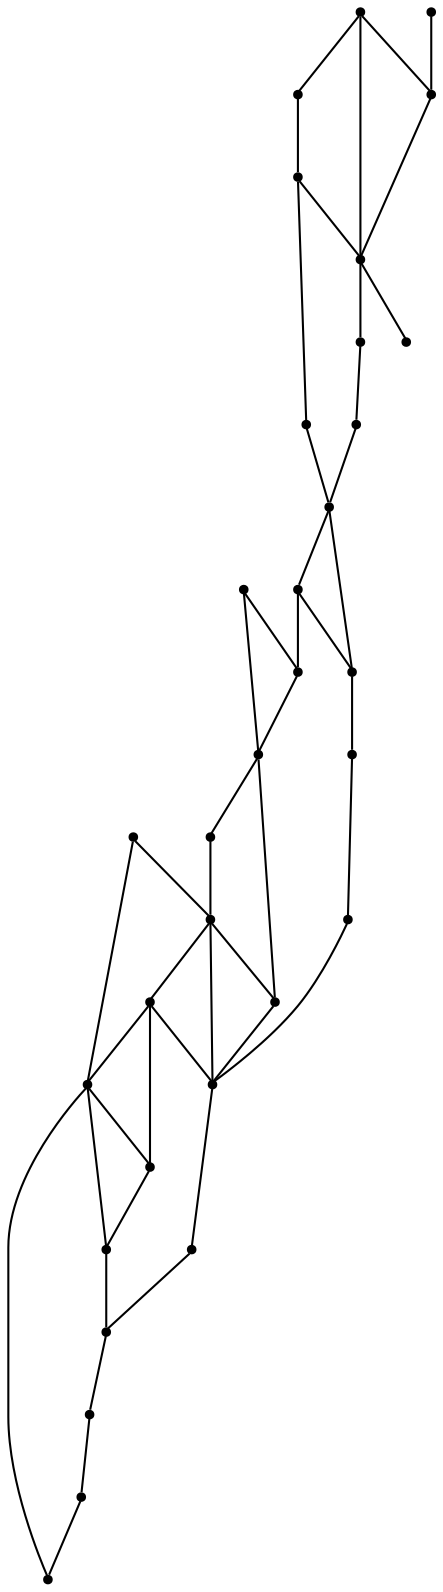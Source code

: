 graph {
  node [shape=point,comment="{\"directed\":false,\"doi\":\"10.1007/3-540-36151-0_4\",\"figure\":\"1\"}"]

  v0 [pos="1264.6583557128906,363.710641860962"]
  v1 [pos="1136.745834350586,363.7981255849204"]
  v2 [pos="1392.4083709716797,363.710641860962"]
  v3 [pos="1520.1583862304688,363.710641860962"]
  v4 [pos="1648.0333964029949,363.710641860962"]
  v5 [pos="1648.0333964029949,619.4606622060141"]
  v6 [pos="1520.1583862304688,491.7107741038006"]
  v7 [pos="1520.1583862304688,619.4606622060141"]
  v8 [pos="1392.4083709716797,491.7107741038006"]
  v9 [pos="1264.6583557128906,491.7107741038006"]
  v10 [pos="1264.574940999349,619.4522698720298"]
  v11 [pos="1392.4083709716797,619.4606622060141"]
  v12 [pos="1136.6583506266277,491.7107741038006"]
  v13 [pos="1008.9083194732667,363.710641860962"]
  v14 [pos="1008.9083194732666,491.7107741038006"]
  v15 [pos="881.1583677927654,491.7107741038006"]
  v16 [pos="881.0916582743328,363.7981255849204"]
  v17 [pos="1136.6583506266277,619.4606622060141"]
  v18 [pos="1008.9083194732667,619.4606622060141"]
  v19 [pos="881.1583677927654,619.4606622060141"]
  v20 [pos="753.2833576202393,363.710641860962"]
  v21 [pos="753.2833576202394,619.4606622060141"]
  v22 [pos="625.4083474477133,363.710641860962"]
  v23 [pos="625.4333178202312,619.4522698720298"]
  v24 [pos="497.6041793823243,363.7981255849204"]
  v25 [pos="369.7833379109701,491.7107741038006"]
  v26 [pos="497.65831629435223,491.7107741038006"]
  v27 [pos="369.7833379109701,619.4606622060141"]
  v28 [pos="369.7833379109701,363.710641860962"]
  v29 [pos="241.90832773844403,363.710641860962"]
  v30 [pos="241.90832773844403,491.7107741038006"]
  v31 [pos="241.90832773844403,619.4606622060141"]

  v0 -- v1 [id="-1",pos="1264.6583557128906,363.710641860962 1136.745834350586,363.7981255849204 1136.745834350586,363.7981255849204 1136.745834350586,363.7981255849204"]
  v31 -- v30 [id="-2",pos="241.90832773844403,619.4606622060141 241.90832773844403,491.7107741038006 241.90832773844403,491.7107741038006 241.90832773844403,491.7107741038006"]
  v30 -- v25 [id="-3",pos="241.90832773844403,491.7107741038006 369.7833379109701,491.7107741038006 369.7833379109701,491.7107741038006 369.7833379109701,491.7107741038006"]
  v25 -- v26 [id="-4",pos="369.7833379109701,491.7107741038006 497.65831629435223,491.7107741038006 497.65831629435223,491.7107741038006 497.65831629435223,491.7107741038006"]
  v29 -- v30 [id="-5",pos="241.90832773844403,363.710641860962 241.90832773844403,491.7107741038006 241.90832773844403,491.7107741038006 241.90832773844403,491.7107741038006"]
  v29 -- v25 [id="-6",pos="241.90832773844403,363.710641860962 369.7833379109701,491.7107741038006 369.7833379109701,491.7107741038006 369.7833379109701,491.7107741038006"]
  v29 -- v28 [id="-7",pos="241.90832773844403,363.710641860962 369.7833379109701,363.710641860962 369.7833379109701,363.710641860962 369.7833379109701,363.710641860962"]
  v28 -- v24 [id="-8",pos="369.7833379109701,363.710641860962 497.6041793823243,363.7981255849204 497.6041793823243,363.7981255849204 497.6041793823243,363.7981255849204"]
  v25 -- v27 [id="-9",pos="369.7833379109701,491.7107741038006 369.7833379109701,619.4606622060141 369.7833379109701,619.4606622060141 369.7833379109701,619.4606622060141"]
  v24 -- v22 [id="-10",pos="497.6041793823243,363.7981255849204 625.4083474477133,363.710641860962 625.4083474477133,363.710641860962 625.4083474477133,363.710641860962"]
  v26 -- v23 [id="-11",pos="497.65831629435223,491.7107741038006 625.4333178202312,619.4522698720298 625.4333178202312,619.4522698720298 625.4333178202312,619.4522698720298"]
  v24 -- v25 [id="-12",pos="497.6041793823243,363.7981255849204 369.7833379109701,491.7107741038006 369.7833379109701,491.7107741038006 369.7833379109701,491.7107741038006"]
  v23 -- v21 [id="-13",pos="625.4333178202312,619.4522698720298 753.2833576202394,619.4606622060141 753.2833576202394,619.4606622060141 753.2833576202394,619.4606622060141"]
  v22 -- v21 [id="-14",pos="625.4083474477133,363.710641860962 753.2833576202394,619.4606622060141 753.2833576202394,619.4606622060141 753.2833576202394,619.4606622060141"]
  v21 -- v19 [id="-15",pos="753.2833576202394,619.4606622060141 881.1583677927654,619.4606622060141 881.1583677927654,619.4606622060141 881.1583677927654,619.4606622060141"]
  v21 -- v20 [id="-16",pos="753.2833576202394,619.4606622060141 753.2833576202393,363.710641860962 753.2833576202393,363.710641860962 753.2833576202393,363.710641860962"]
  v20 -- v19 [id="-17",pos="753.2833576202393,363.710641860962 881.1583677927654,619.4606622060141 881.1583677927654,619.4606622060141 881.1583677927654,619.4606622060141"]
  v20 -- v16 [id="-18",pos="753.2833576202393,363.710641860962 881.0916582743328,363.7981255849204 881.0916582743328,363.7981255849204 881.0916582743328,363.7981255849204"]
  v16 -- v14 [id="-19",pos="881.0916582743328,363.7981255849204 1008.9083194732666,491.7107741038006 1008.9083194732666,491.7107741038006 1008.9083194732666,491.7107741038006"]
  v19 -- v18 [id="-20",pos="881.1583677927654,619.4606622060141 1008.9083194732667,619.4606622060141 1008.9083194732667,619.4606622060141 1008.9083194732667,619.4606622060141"]
  v18 -- v17 [id="-21",pos="1008.9083194732667,619.4606622060141 1136.6583506266277,619.4606622060141 1136.6583506266277,619.4606622060141 1136.6583506266277,619.4606622060141"]
  v17 -- v10 [id="-22",pos="1136.6583506266277,619.4606622060141 1264.574940999349,619.4522698720298 1264.574940999349,619.4522698720298 1264.574940999349,619.4522698720298"]
  v15 -- v16 [id="-23",pos="881.1583677927654,491.7107741038006 881.0916582743328,363.7981255849204 881.0916582743328,363.7981255849204 881.0916582743328,363.7981255849204"]
  v15 -- v14 [id="-24",pos="881.1583677927654,491.7107741038006 1008.9083194732666,491.7107741038006 1008.9083194732666,491.7107741038006 1008.9083194732666,491.7107741038006"]
  v14 -- v12 [id="-25",pos="1008.9083194732666,491.7107741038006 1136.6583506266277,491.7107741038006 1136.6583506266277,491.7107741038006 1136.6583506266277,491.7107741038006"]
  v14 -- v13 [id="-26",pos="1008.9083194732666,491.7107741038006 1008.9083194732667,363.710641860962 1008.9083194732667,363.710641860962 1008.9083194732667,363.710641860962"]
  v13 -- v1 [id="-27",pos="1008.9083194732667,363.710641860962 1136.745834350586,363.7981255849204 1136.745834350586,363.7981255849204 1136.745834350586,363.7981255849204"]
  v12 -- v10 [id="-28",pos="1136.6583506266277,491.7107741038006 1264.574940999349,619.4522698720298 1264.574940999349,619.4522698720298 1264.574940999349,619.4522698720298"]
  v1 -- v9 [id="-29",pos="1136.745834350586,363.7981255849204 1264.6583557128906,491.7107741038006 1264.6583557128906,491.7107741038006 1264.6583557128906,491.7107741038006"]
  v1 -- v12 [id="-30",pos="1136.745834350586,363.7981255849204 1136.6583506266277,491.7107741038006 1136.6583506266277,491.7107741038006 1136.6583506266277,491.7107741038006"]
  v10 -- v11 [id="-31",pos="1264.574940999349,619.4522698720298 1392.4083709716797,619.4606622060141 1392.4083709716797,619.4606622060141 1392.4083709716797,619.4606622060141"]
  v11 -- v7 [id="-32",pos="1392.4083709716797,619.4606622060141 1520.1583862304688,619.4606622060141 1520.1583862304688,619.4606622060141 1520.1583862304688,619.4606622060141"]
  v7 -- v5 [id="-33",pos="1520.1583862304688,619.4606622060141 1648.0333964029949,619.4606622060141 1648.0333964029949,619.4606622060141 1648.0333964029949,619.4606622060141"]
  v10 -- v1 [id="-34",pos="1264.574940999349,619.4522698720298 1136.745834350586,363.7981255849204 1136.745834350586,363.7981255849204 1136.745834350586,363.7981255849204"]
  v9 -- v8 [id="-35",pos="1264.6583557128906,491.7107741038006 1392.4083709716797,491.7107741038006 1392.4083709716797,491.7107741038006 1392.4083709716797,491.7107741038006"]
  v8 -- v6 [id="-36",pos="1392.4083709716797,491.7107741038006 1520.1583862304688,491.7107741038006 1520.1583862304688,491.7107741038006 1520.1583862304688,491.7107741038006"]
  v9 -- v2 [id="-37",pos="1264.6583557128906,491.7107741038006 1392.4083709716797,363.710641860962 1392.4083709716797,363.710641860962 1392.4083709716797,363.710641860962"]
  v9 -- v10 [id="-38",pos="1264.6583557128906,491.7107741038006 1264.574940999349,619.4522698720298 1264.574940999349,619.4522698720298 1264.574940999349,619.4522698720298"]
  v2 -- v8 [id="-39",pos="1392.4083709716797,363.710641860962 1392.4083709716797,491.7107741038006 1392.4083709716797,491.7107741038006 1392.4083709716797,491.7107741038006"]
  v2 -- v6 [id="-40",pos="1392.4083709716797,363.710641860962 1520.1583862304688,491.7107741038006 1520.1583862304688,491.7107741038006 1520.1583862304688,491.7107741038006"]
  v6 -- v7 [id="-41",pos="1520.1583862304688,491.7107741038006 1520.1583862304688,619.4606622060141 1520.1583862304688,619.4606622060141 1520.1583862304688,619.4606622060141"]
  v5 -- v4 [id="-42",pos="1648.0333964029949,619.4606622060141 1648.0333964029949,363.710641860962 1648.0333964029949,363.710641860962 1648.0333964029949,363.710641860962"]
  v4 -- v3 [id="-43",pos="1648.0333964029949,363.710641860962 1520.1583862304688,363.710641860962 1520.1583862304688,363.710641860962 1520.1583862304688,363.710641860962"]
  v3 -- v2 [id="-44",pos="1520.1583862304688,363.710641860962 1392.4083709716797,363.710641860962 1392.4083709716797,363.710641860962 1392.4083709716797,363.710641860962"]
  v2 -- v0 [id="-45",pos="1392.4083709716797,363.710641860962 1264.6583557128906,363.710641860962 1264.6583557128906,363.710641860962 1264.6583557128906,363.710641860962"]
}
